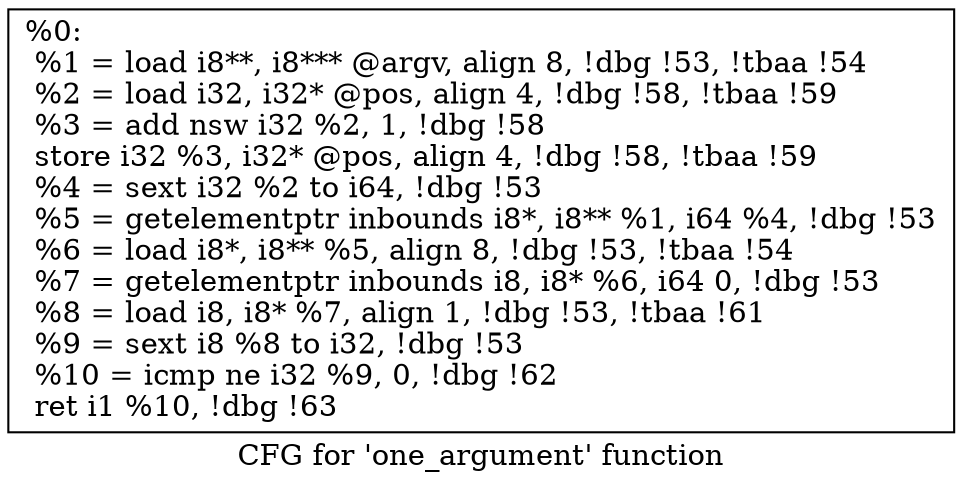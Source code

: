 digraph "CFG for 'one_argument' function" {
	label="CFG for 'one_argument' function";

	Node0x1dafc10 [shape=record,label="{%0:\l  %1 = load i8**, i8*** @argv, align 8, !dbg !53, !tbaa !54\l  %2 = load i32, i32* @pos, align 4, !dbg !58, !tbaa !59\l  %3 = add nsw i32 %2, 1, !dbg !58\l  store i32 %3, i32* @pos, align 4, !dbg !58, !tbaa !59\l  %4 = sext i32 %2 to i64, !dbg !53\l  %5 = getelementptr inbounds i8*, i8** %1, i64 %4, !dbg !53\l  %6 = load i8*, i8** %5, align 8, !dbg !53, !tbaa !54\l  %7 = getelementptr inbounds i8, i8* %6, i64 0, !dbg !53\l  %8 = load i8, i8* %7, align 1, !dbg !53, !tbaa !61\l  %9 = sext i8 %8 to i32, !dbg !53\l  %10 = icmp ne i32 %9, 0, !dbg !62\l  ret i1 %10, !dbg !63\l}"];
}
